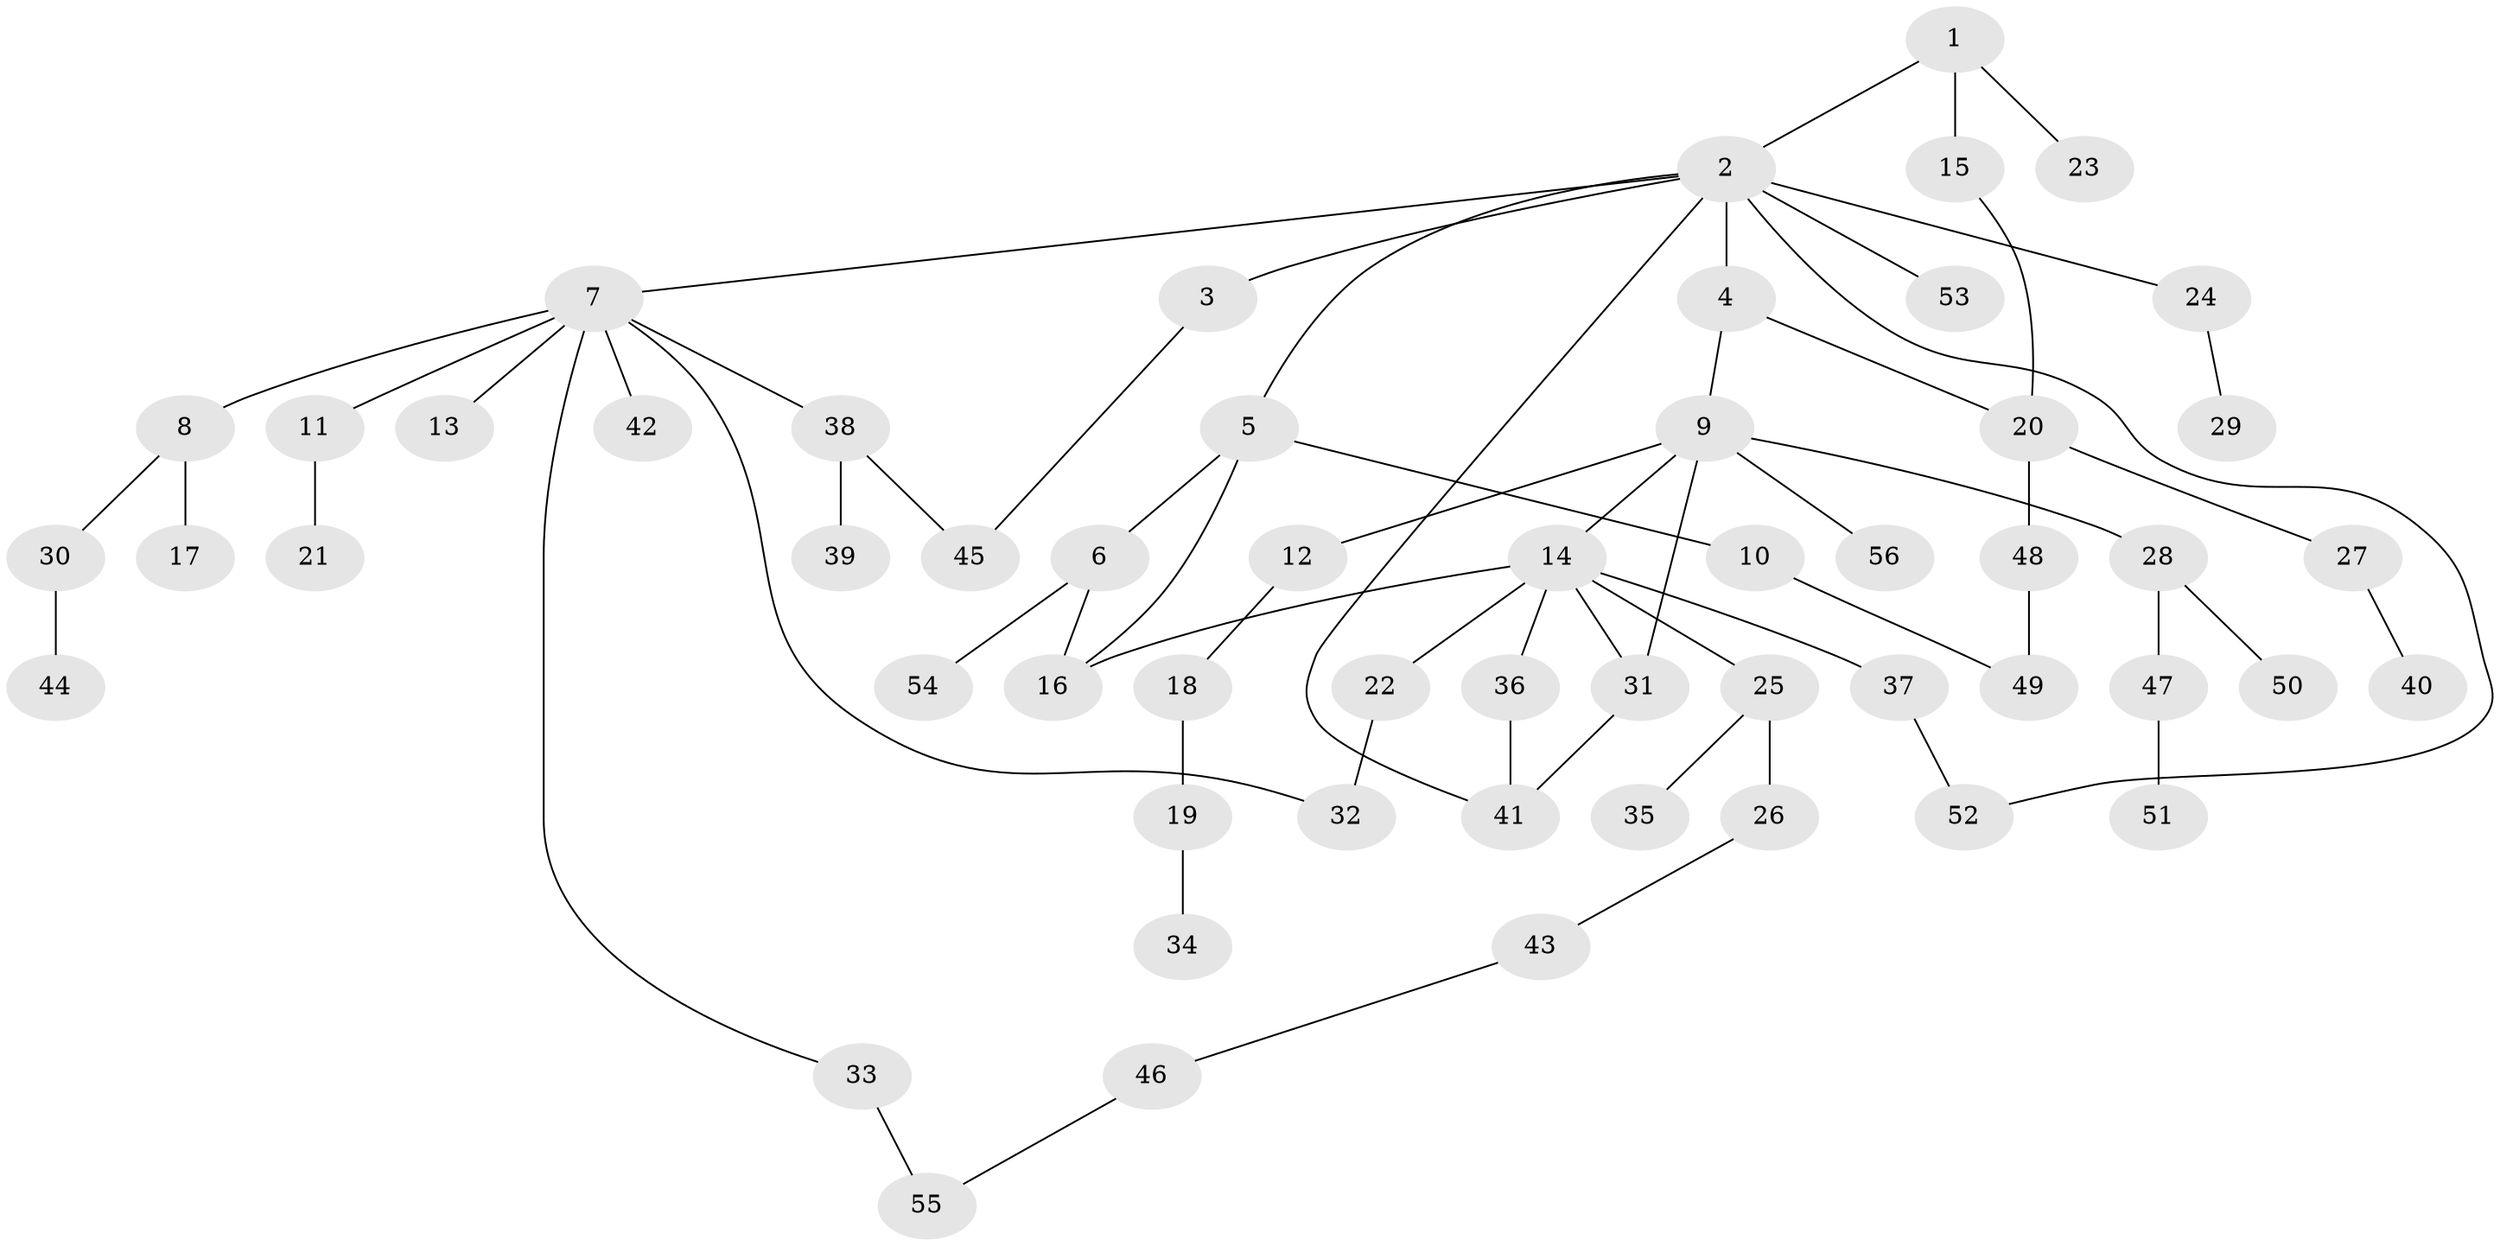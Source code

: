 // coarse degree distribution, {2: 0.525, 8: 0.025, 3: 0.1, 4: 0.05, 7: 0.05, 5: 0.025, 1: 0.225}
// Generated by graph-tools (version 1.1) at 2025/49/03/04/25 22:49:07]
// undirected, 56 vertices, 66 edges
graph export_dot {
  node [color=gray90,style=filled];
  1;
  2;
  3;
  4;
  5;
  6;
  7;
  8;
  9;
  10;
  11;
  12;
  13;
  14;
  15;
  16;
  17;
  18;
  19;
  20;
  21;
  22;
  23;
  24;
  25;
  26;
  27;
  28;
  29;
  30;
  31;
  32;
  33;
  34;
  35;
  36;
  37;
  38;
  39;
  40;
  41;
  42;
  43;
  44;
  45;
  46;
  47;
  48;
  49;
  50;
  51;
  52;
  53;
  54;
  55;
  56;
  1 -- 2;
  1 -- 15;
  1 -- 23;
  2 -- 3;
  2 -- 4;
  2 -- 5;
  2 -- 7;
  2 -- 24;
  2 -- 52;
  2 -- 53;
  2 -- 41;
  3 -- 45;
  4 -- 9;
  4 -- 20;
  5 -- 6;
  5 -- 10;
  5 -- 16;
  6 -- 54;
  6 -- 16;
  7 -- 8;
  7 -- 11;
  7 -- 13;
  7 -- 33;
  7 -- 38;
  7 -- 42;
  7 -- 32;
  8 -- 17;
  8 -- 30;
  9 -- 12;
  9 -- 14;
  9 -- 28;
  9 -- 56;
  9 -- 31;
  10 -- 49;
  11 -- 21;
  12 -- 18;
  14 -- 16;
  14 -- 22;
  14 -- 25;
  14 -- 31;
  14 -- 36;
  14 -- 37;
  15 -- 20;
  18 -- 19;
  19 -- 34;
  20 -- 27;
  20 -- 48;
  22 -- 32;
  24 -- 29;
  25 -- 26;
  25 -- 35;
  26 -- 43;
  27 -- 40;
  28 -- 47;
  28 -- 50;
  30 -- 44;
  31 -- 41;
  33 -- 55;
  36 -- 41;
  37 -- 52;
  38 -- 39;
  38 -- 45;
  43 -- 46;
  46 -- 55;
  47 -- 51;
  48 -- 49;
}
